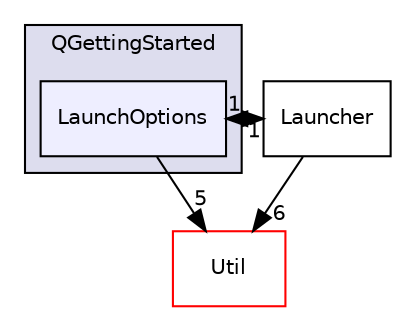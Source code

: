 digraph "F:/Projects/Git/QGettingStarted/QGettingStarted/LaunchOptions" {
  compound=true
  node [ fontsize="10", fontname="Helvetica"];
  edge [ labelfontsize="10", labelfontname="Helvetica"];
  subgraph clusterdir_3952c08c86d2ef0fb0d3de6c9284875b {
    graph [ bgcolor="#ddddee", pencolor="black", label="QGettingStarted" fontname="Helvetica", fontsize="10", URL="dir_3952c08c86d2ef0fb0d3de6c9284875b.html"]
  dir_e989e037040d9479a6039d4a2a8099ef [shape=box, label="LaunchOptions", style="filled", fillcolor="#eeeeff", pencolor="black", URL="dir_e989e037040d9479a6039d4a2a8099ef.html"];
  }
  dir_0850f1569e1404a71d6f767bc94671d0 [shape=box label="Util" fillcolor="white" style="filled" color="red" URL="dir_0850f1569e1404a71d6f767bc94671d0.html"];
  dir_d5a80f7bf7b0532b9943a9f6de42befc [shape=box label="Launcher" URL="dir_d5a80f7bf7b0532b9943a9f6de42befc.html"];
  dir_d5a80f7bf7b0532b9943a9f6de42befc->dir_0850f1569e1404a71d6f767bc94671d0 [headlabel="6", labeldistance=1.5 headhref="dir_000005_000007.html"];
  dir_d5a80f7bf7b0532b9943a9f6de42befc->dir_e989e037040d9479a6039d4a2a8099ef [headlabel="1", labeldistance=1.5 headhref="dir_000005_000006.html"];
  dir_e989e037040d9479a6039d4a2a8099ef->dir_0850f1569e1404a71d6f767bc94671d0 [headlabel="5", labeldistance=1.5 headhref="dir_000006_000007.html"];
  dir_e989e037040d9479a6039d4a2a8099ef->dir_d5a80f7bf7b0532b9943a9f6de42befc [headlabel="1", labeldistance=1.5 headhref="dir_000006_000005.html"];
}
